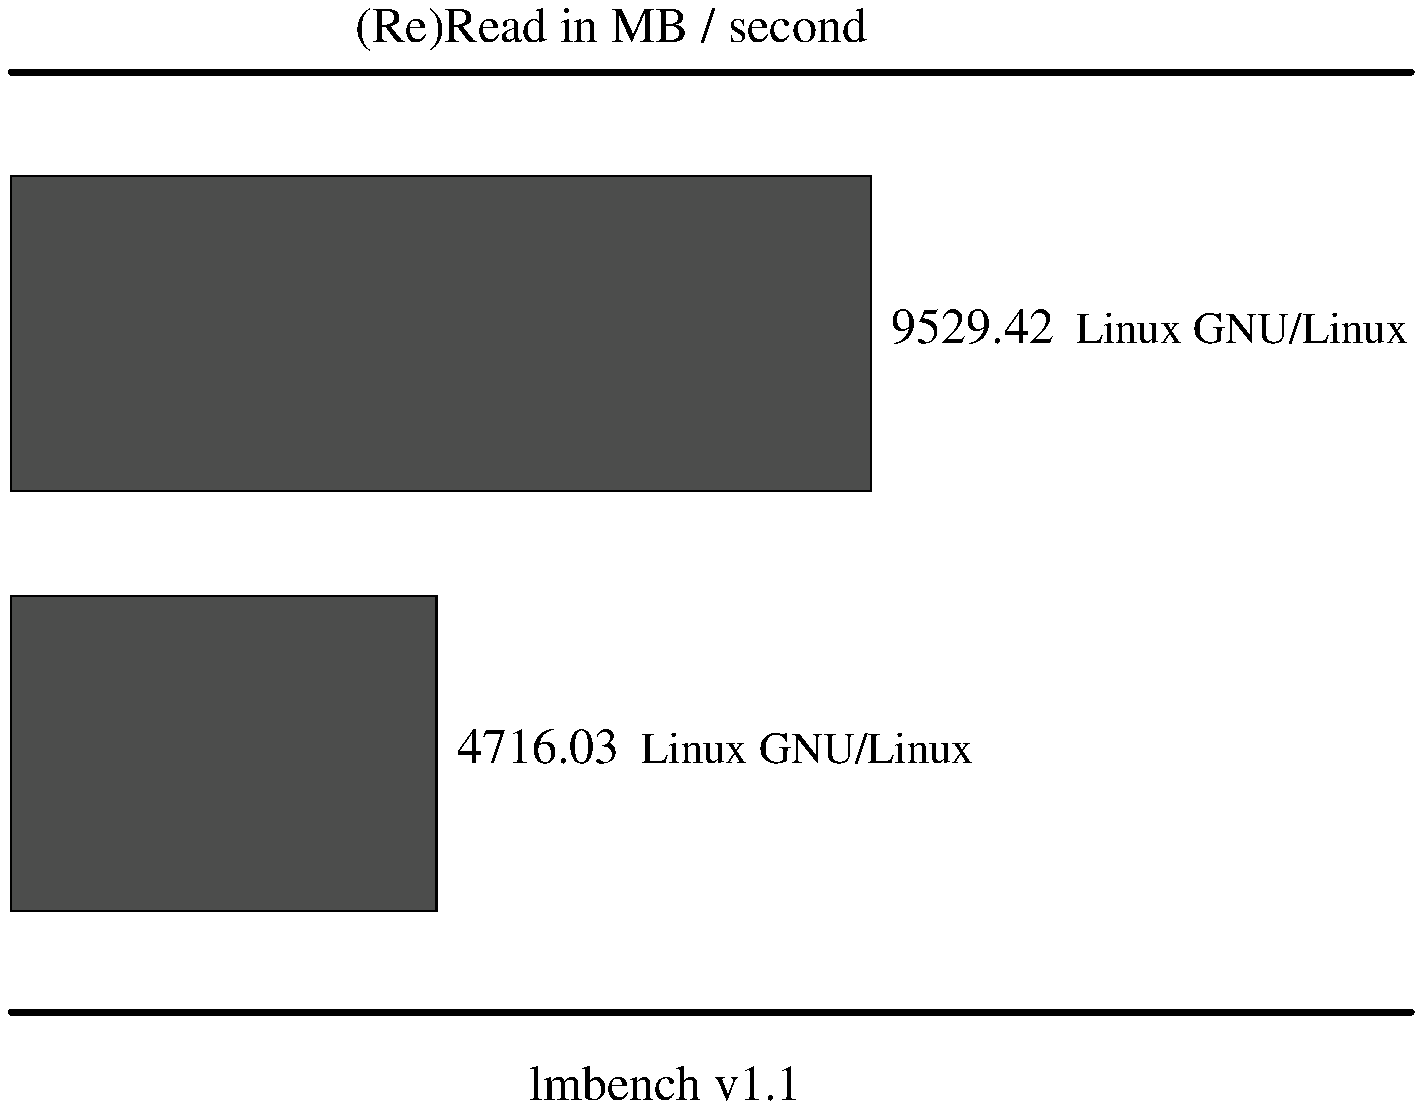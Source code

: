 .sp .75i
.po .23i
.ft R
.ps 16
.vs 21
.ce 100
\s+2(Re)Read in MB / second\s0
.ce 0
.vs 
.PS
.ps 16
.vs 11
[
# Variables, tweek these.
	fillval = .12		# default fill value boxes
	xsize = 4.3		# width of the graph
	ysize = 4.2		# height of the graph
	n = 2
	boxpercent = 75 / 100
	gap = xsize / n * (1 - boxpercent)
	maxdata = 9529.42
	yscale = ysize / maxdata
	xscale = xsize / maxdata

# Draw the graph borders 
	O:	box invis ht ysize wid xsize
boxht = ysize / n * boxpercent
box fill .7 wid 9529.42 * xscale with .nw at O.nw - (0, gap /2 + 0 * (ysize/n))
"\s+29529.42\s0  Linux GNU/Linux" ljust at last box.e + .1,0
box fill .7 wid 4716.03 * xscale with .nw at O.nw - (0, gap /2 + 1 * (ysize/n))
"\s+24716.03\s0  Linux GNU/Linux" ljust at last box.e + .1,0
]
box invis wid last [].wid + .5 ht last [].ht + .5 with .nw at last [].nw + (-.25, .25)
move to last [].nw + 0,.25
line thick 2 right 7
move to last [].sw - 0,.25
line thick 2 right 7
.PE
.ft
.ps
.vs
.po
.po .5i
.ft R
.ps 16
.vs 21
.sp .5
.ce 100
\s+2lmbench v1.1\s0
.po
.ft
.ps
.vs
.ce 0
